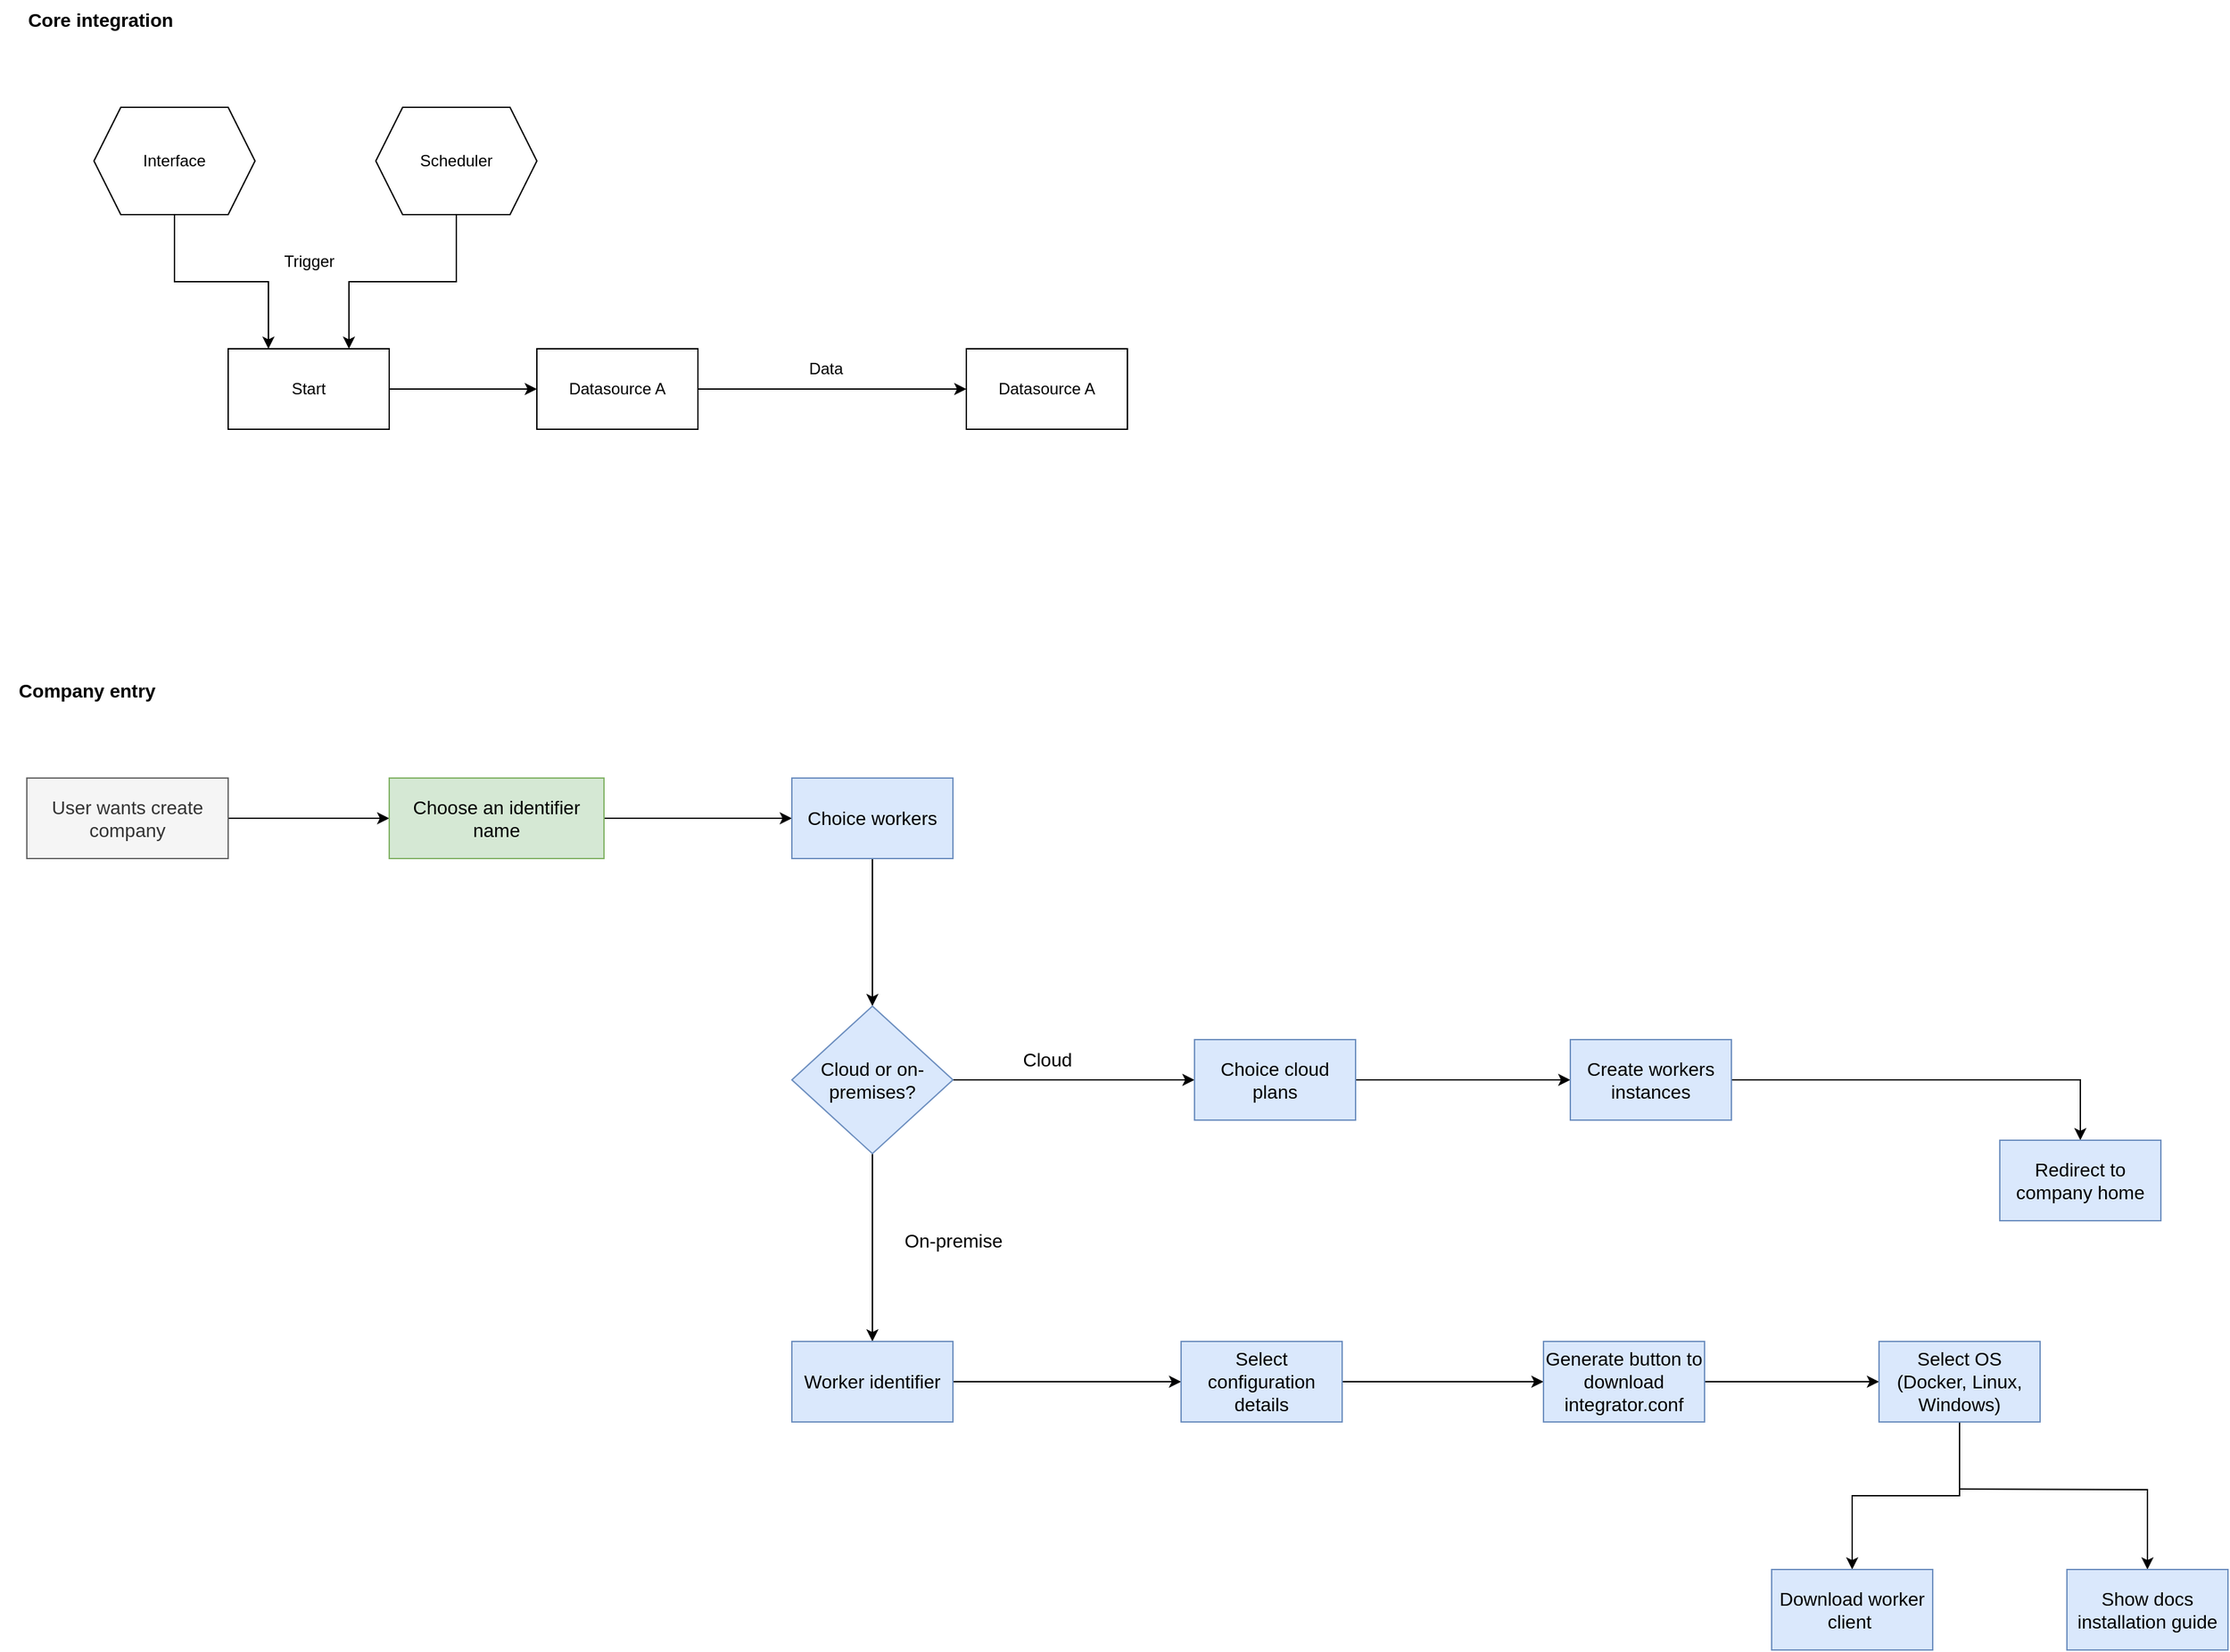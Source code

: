 <mxfile version="20.7.4" type="github">
  <diagram id="tBJtGItLAEdfWHWXXBW2" name="Page-1">
    <mxGraphModel dx="2071" dy="1919" grid="1" gridSize="10" guides="1" tooltips="1" connect="1" arrows="1" fold="1" page="1" pageScale="1" pageWidth="827" pageHeight="1169" math="0" shadow="0">
      <root>
        <mxCell id="0" />
        <mxCell id="1" parent="0" />
        <mxCell id="6NRoLecgiorz-ysppyv6-4" style="edgeStyle=orthogonalEdgeStyle;rounded=0;orthogonalLoop=1;jettySize=auto;html=1;entryX=0;entryY=0.5;entryDx=0;entryDy=0;" parent="1" source="6NRoLecgiorz-ysppyv6-1" target="6NRoLecgiorz-ysppyv6-2" edge="1">
          <mxGeometry relative="1" as="geometry" />
        </mxCell>
        <mxCell id="6NRoLecgiorz-ysppyv6-1" value="Datasource A" style="rounded=0;whiteSpace=wrap;html=1;" parent="1" vertex="1">
          <mxGeometry x="140" y="160" width="120" height="60" as="geometry" />
        </mxCell>
        <mxCell id="6NRoLecgiorz-ysppyv6-2" value="Datasource A" style="rounded=0;whiteSpace=wrap;html=1;" parent="1" vertex="1">
          <mxGeometry x="460" y="160" width="120" height="60" as="geometry" />
        </mxCell>
        <mxCell id="6NRoLecgiorz-ysppyv6-5" value="Data" style="text;html=1;align=center;verticalAlign=middle;resizable=0;points=[];autosize=1;strokeColor=none;fillColor=none;" parent="1" vertex="1">
          <mxGeometry x="330" y="160" width="50" height="30" as="geometry" />
        </mxCell>
        <mxCell id="6NRoLecgiorz-ysppyv6-13" style="edgeStyle=orthogonalEdgeStyle;rounded=0;orthogonalLoop=1;jettySize=auto;html=1;entryX=0.75;entryY=0;entryDx=0;entryDy=0;" parent="1" source="6NRoLecgiorz-ysppyv6-8" target="6NRoLecgiorz-ysppyv6-11" edge="1">
          <mxGeometry relative="1" as="geometry" />
        </mxCell>
        <mxCell id="6NRoLecgiorz-ysppyv6-8" value="Scheduler" style="shape=hexagon;perimeter=hexagonPerimeter2;whiteSpace=wrap;html=1;fixedSize=1;" parent="1" vertex="1">
          <mxGeometry x="20" y="-20" width="120" height="80" as="geometry" />
        </mxCell>
        <mxCell id="6NRoLecgiorz-ysppyv6-12" style="edgeStyle=orthogonalEdgeStyle;rounded=0;orthogonalLoop=1;jettySize=auto;html=1;entryX=0.25;entryY=0;entryDx=0;entryDy=0;" parent="1" source="6NRoLecgiorz-ysppyv6-9" target="6NRoLecgiorz-ysppyv6-11" edge="1">
          <mxGeometry relative="1" as="geometry" />
        </mxCell>
        <mxCell id="6NRoLecgiorz-ysppyv6-9" value="Interface" style="shape=hexagon;perimeter=hexagonPerimeter2;whiteSpace=wrap;html=1;fixedSize=1;" parent="1" vertex="1">
          <mxGeometry x="-190" y="-20" width="120" height="80" as="geometry" />
        </mxCell>
        <mxCell id="6NRoLecgiorz-ysppyv6-14" style="edgeStyle=orthogonalEdgeStyle;rounded=0;orthogonalLoop=1;jettySize=auto;html=1;entryX=0;entryY=0.5;entryDx=0;entryDy=0;" parent="1" source="6NRoLecgiorz-ysppyv6-11" target="6NRoLecgiorz-ysppyv6-1" edge="1">
          <mxGeometry relative="1" as="geometry" />
        </mxCell>
        <mxCell id="6NRoLecgiorz-ysppyv6-11" value="Start" style="rounded=0;whiteSpace=wrap;html=1;" parent="1" vertex="1">
          <mxGeometry x="-90" y="160" width="120" height="60" as="geometry" />
        </mxCell>
        <mxCell id="6NRoLecgiorz-ysppyv6-15" value="Trigger" style="text;html=1;align=center;verticalAlign=middle;resizable=0;points=[];autosize=1;strokeColor=none;fillColor=none;" parent="1" vertex="1">
          <mxGeometry x="-60" y="80" width="60" height="30" as="geometry" />
        </mxCell>
        <mxCell id="6NRoLecgiorz-ysppyv6-16" value="&lt;font style=&quot;font-size: 14px;&quot;&gt;&lt;b&gt;Company entry&lt;/b&gt;&lt;/font&gt;" style="text;html=1;strokeColor=none;fillColor=none;align=center;verticalAlign=middle;whiteSpace=wrap;rounded=0;" parent="1" vertex="1">
          <mxGeometry x="-260" y="400" width="130" height="30" as="geometry" />
        </mxCell>
        <mxCell id="6NRoLecgiorz-ysppyv6-17" value="&lt;font style=&quot;font-size: 14px;&quot;&gt;&lt;b&gt;Core integration&lt;/b&gt;&lt;/font&gt;" style="text;html=1;strokeColor=none;fillColor=none;align=center;verticalAlign=middle;whiteSpace=wrap;rounded=0;" parent="1" vertex="1">
          <mxGeometry x="-250" y="-100" width="130" height="30" as="geometry" />
        </mxCell>
        <mxCell id="6NRoLecgiorz-ysppyv6-23" style="edgeStyle=orthogonalEdgeStyle;rounded=0;orthogonalLoop=1;jettySize=auto;html=1;entryX=0;entryY=0.5;entryDx=0;entryDy=0;fontSize=14;" parent="1" source="6NRoLecgiorz-ysppyv6-18" target="6NRoLecgiorz-ysppyv6-21" edge="1">
          <mxGeometry relative="1" as="geometry" />
        </mxCell>
        <mxCell id="6NRoLecgiorz-ysppyv6-18" value="User wants create company" style="rounded=0;whiteSpace=wrap;html=1;fontSize=14;fillColor=#f5f5f5;fontColor=#333333;strokeColor=#666666;" parent="1" vertex="1">
          <mxGeometry x="-240" y="480" width="150" height="60" as="geometry" />
        </mxCell>
        <mxCell id="6NRoLecgiorz-ysppyv6-24" style="edgeStyle=orthogonalEdgeStyle;rounded=0;orthogonalLoop=1;jettySize=auto;html=1;entryX=0;entryY=0.5;entryDx=0;entryDy=0;fontSize=14;" parent="1" source="6NRoLecgiorz-ysppyv6-21" target="6NRoLecgiorz-ysppyv6-22" edge="1">
          <mxGeometry relative="1" as="geometry" />
        </mxCell>
        <mxCell id="6NRoLecgiorz-ysppyv6-21" value="Choose an identifier name" style="rounded=0;whiteSpace=wrap;html=1;fontSize=14;fillColor=#d5e8d4;strokeColor=#82b366;" parent="1" vertex="1">
          <mxGeometry x="30" y="480" width="160" height="60" as="geometry" />
        </mxCell>
        <mxCell id="6NRoLecgiorz-ysppyv6-26" style="edgeStyle=orthogonalEdgeStyle;rounded=0;orthogonalLoop=1;jettySize=auto;html=1;fontSize=14;" parent="1" source="6NRoLecgiorz-ysppyv6-22" target="6NRoLecgiorz-ysppyv6-25" edge="1">
          <mxGeometry relative="1" as="geometry" />
        </mxCell>
        <mxCell id="6NRoLecgiorz-ysppyv6-22" value="Choice workers" style="rounded=0;whiteSpace=wrap;html=1;fontSize=14;fillColor=#dae8fc;strokeColor=#6c8ebf;" parent="1" vertex="1">
          <mxGeometry x="330" y="480" width="120" height="60" as="geometry" />
        </mxCell>
        <mxCell id="6NRoLecgiorz-ysppyv6-27" style="edgeStyle=orthogonalEdgeStyle;rounded=0;orthogonalLoop=1;jettySize=auto;html=1;fontSize=14;" parent="1" source="6NRoLecgiorz-ysppyv6-25" edge="1">
          <mxGeometry relative="1" as="geometry">
            <mxPoint x="630" y="705" as="targetPoint" />
          </mxGeometry>
        </mxCell>
        <mxCell id="6NRoLecgiorz-ysppyv6-29" style="edgeStyle=orthogonalEdgeStyle;rounded=0;orthogonalLoop=1;jettySize=auto;html=1;fontSize=14;" parent="1" source="6NRoLecgiorz-ysppyv6-25" edge="1">
          <mxGeometry relative="1" as="geometry">
            <mxPoint x="390" y="900" as="targetPoint" />
          </mxGeometry>
        </mxCell>
        <mxCell id="6NRoLecgiorz-ysppyv6-25" value="Cloud or on-premises?" style="rhombus;whiteSpace=wrap;html=1;fontSize=14;fillColor=#dae8fc;strokeColor=#6c8ebf;" parent="1" vertex="1">
          <mxGeometry x="330" y="650" width="120" height="110" as="geometry" />
        </mxCell>
        <mxCell id="6NRoLecgiorz-ysppyv6-28" value="Cloud" style="text;html=1;align=center;verticalAlign=middle;resizable=0;points=[];autosize=1;strokeColor=none;fillColor=none;fontSize=14;" parent="1" vertex="1">
          <mxGeometry x="490" y="675" width="60" height="30" as="geometry" />
        </mxCell>
        <mxCell id="6NRoLecgiorz-ysppyv6-30" value="On-premise" style="text;html=1;align=center;verticalAlign=middle;resizable=0;points=[];autosize=1;strokeColor=none;fillColor=none;fontSize=14;" parent="1" vertex="1">
          <mxGeometry x="400" y="810" width="100" height="30" as="geometry" />
        </mxCell>
        <mxCell id="g5JYePuPsJwM0HJEv5b4-2" style="edgeStyle=orthogonalEdgeStyle;rounded=0;orthogonalLoop=1;jettySize=auto;html=1;fontSize=14;" edge="1" parent="1" source="6NRoLecgiorz-ysppyv6-31">
          <mxGeometry relative="1" as="geometry">
            <mxPoint x="910" y="705" as="targetPoint" />
          </mxGeometry>
        </mxCell>
        <mxCell id="6NRoLecgiorz-ysppyv6-31" value="Choice cloud plans" style="rounded=0;whiteSpace=wrap;html=1;fontSize=14;fillColor=#dae8fc;strokeColor=#6c8ebf;" parent="1" vertex="1">
          <mxGeometry x="630" y="675" width="120" height="60" as="geometry" />
        </mxCell>
        <mxCell id="g5JYePuPsJwM0HJEv5b4-5" style="edgeStyle=orthogonalEdgeStyle;rounded=0;orthogonalLoop=1;jettySize=auto;html=1;fontSize=14;" edge="1" parent="1" source="g5JYePuPsJwM0HJEv5b4-3" target="g5JYePuPsJwM0HJEv5b4-4">
          <mxGeometry relative="1" as="geometry" />
        </mxCell>
        <mxCell id="g5JYePuPsJwM0HJEv5b4-3" value="Create workers instances" style="rounded=0;whiteSpace=wrap;html=1;fontSize=14;fillColor=#dae8fc;strokeColor=#6c8ebf;" vertex="1" parent="1">
          <mxGeometry x="910" y="675" width="120" height="60" as="geometry" />
        </mxCell>
        <mxCell id="g5JYePuPsJwM0HJEv5b4-4" value="Redirect to company home" style="rounded=0;whiteSpace=wrap;html=1;fontSize=14;fillColor=#dae8fc;strokeColor=#6c8ebf;" vertex="1" parent="1">
          <mxGeometry x="1230" y="750" width="120" height="60" as="geometry" />
        </mxCell>
        <mxCell id="g5JYePuPsJwM0HJEv5b4-7" style="edgeStyle=orthogonalEdgeStyle;rounded=0;orthogonalLoop=1;jettySize=auto;html=1;fontSize=14;entryX=0;entryY=0.5;entryDx=0;entryDy=0;" edge="1" parent="1" source="g5JYePuPsJwM0HJEv5b4-6" target="g5JYePuPsJwM0HJEv5b4-8">
          <mxGeometry relative="1" as="geometry">
            <mxPoint x="620" y="930" as="targetPoint" />
          </mxGeometry>
        </mxCell>
        <mxCell id="g5JYePuPsJwM0HJEv5b4-6" value="Worker identifier" style="rounded=0;whiteSpace=wrap;html=1;fontSize=14;fillColor=#dae8fc;strokeColor=#6c8ebf;" vertex="1" parent="1">
          <mxGeometry x="330" y="900" width="120" height="60" as="geometry" />
        </mxCell>
        <mxCell id="g5JYePuPsJwM0HJEv5b4-10" value="" style="edgeStyle=orthogonalEdgeStyle;rounded=0;orthogonalLoop=1;jettySize=auto;html=1;fontSize=14;" edge="1" parent="1" source="g5JYePuPsJwM0HJEv5b4-8" target="g5JYePuPsJwM0HJEv5b4-9">
          <mxGeometry relative="1" as="geometry" />
        </mxCell>
        <mxCell id="g5JYePuPsJwM0HJEv5b4-8" value="Select configuration details" style="rounded=0;whiteSpace=wrap;html=1;fontSize=14;fillColor=#dae8fc;strokeColor=#6c8ebf;" vertex="1" parent="1">
          <mxGeometry x="620" y="900" width="120" height="60" as="geometry" />
        </mxCell>
        <mxCell id="g5JYePuPsJwM0HJEv5b4-12" value="" style="edgeStyle=orthogonalEdgeStyle;rounded=0;orthogonalLoop=1;jettySize=auto;html=1;fontSize=14;" edge="1" parent="1" source="g5JYePuPsJwM0HJEv5b4-9" target="g5JYePuPsJwM0HJEv5b4-11">
          <mxGeometry relative="1" as="geometry" />
        </mxCell>
        <mxCell id="g5JYePuPsJwM0HJEv5b4-9" value="Generate button to download integrator.conf" style="whiteSpace=wrap;html=1;fontSize=14;rounded=0;fillColor=#dae8fc;strokeColor=#6c8ebf;" vertex="1" parent="1">
          <mxGeometry x="890" y="900" width="120" height="60" as="geometry" />
        </mxCell>
        <mxCell id="g5JYePuPsJwM0HJEv5b4-15" style="edgeStyle=orthogonalEdgeStyle;rounded=0;orthogonalLoop=1;jettySize=auto;html=1;entryX=0.5;entryY=0;entryDx=0;entryDy=0;fontSize=14;" edge="1" parent="1" source="g5JYePuPsJwM0HJEv5b4-11" target="g5JYePuPsJwM0HJEv5b4-14">
          <mxGeometry relative="1" as="geometry" />
        </mxCell>
        <mxCell id="g5JYePuPsJwM0HJEv5b4-16" style="edgeStyle=orthogonalEdgeStyle;rounded=0;orthogonalLoop=1;jettySize=auto;html=1;entryX=0.5;entryY=0;entryDx=0;entryDy=0;fontSize=14;" edge="1" parent="1" target="g5JYePuPsJwM0HJEv5b4-13">
          <mxGeometry relative="1" as="geometry">
            <mxPoint x="1200" y="1010" as="sourcePoint" />
          </mxGeometry>
        </mxCell>
        <mxCell id="g5JYePuPsJwM0HJEv5b4-11" value="Select OS (Docker, Linux, Windows)" style="whiteSpace=wrap;html=1;fontSize=14;rounded=0;fillColor=#dae8fc;strokeColor=#6c8ebf;" vertex="1" parent="1">
          <mxGeometry x="1140" y="900" width="120" height="60" as="geometry" />
        </mxCell>
        <mxCell id="g5JYePuPsJwM0HJEv5b4-13" value="Show docs installation guide" style="whiteSpace=wrap;html=1;fontSize=14;rounded=0;fillColor=#dae8fc;strokeColor=#6c8ebf;" vertex="1" parent="1">
          <mxGeometry x="1280" y="1070" width="120" height="60" as="geometry" />
        </mxCell>
        <mxCell id="g5JYePuPsJwM0HJEv5b4-14" value="Download worker client&amp;nbsp;" style="whiteSpace=wrap;html=1;fontSize=14;rounded=0;fillColor=#dae8fc;strokeColor=#6c8ebf;" vertex="1" parent="1">
          <mxGeometry x="1060" y="1070" width="120" height="60" as="geometry" />
        </mxCell>
      </root>
    </mxGraphModel>
  </diagram>
</mxfile>
